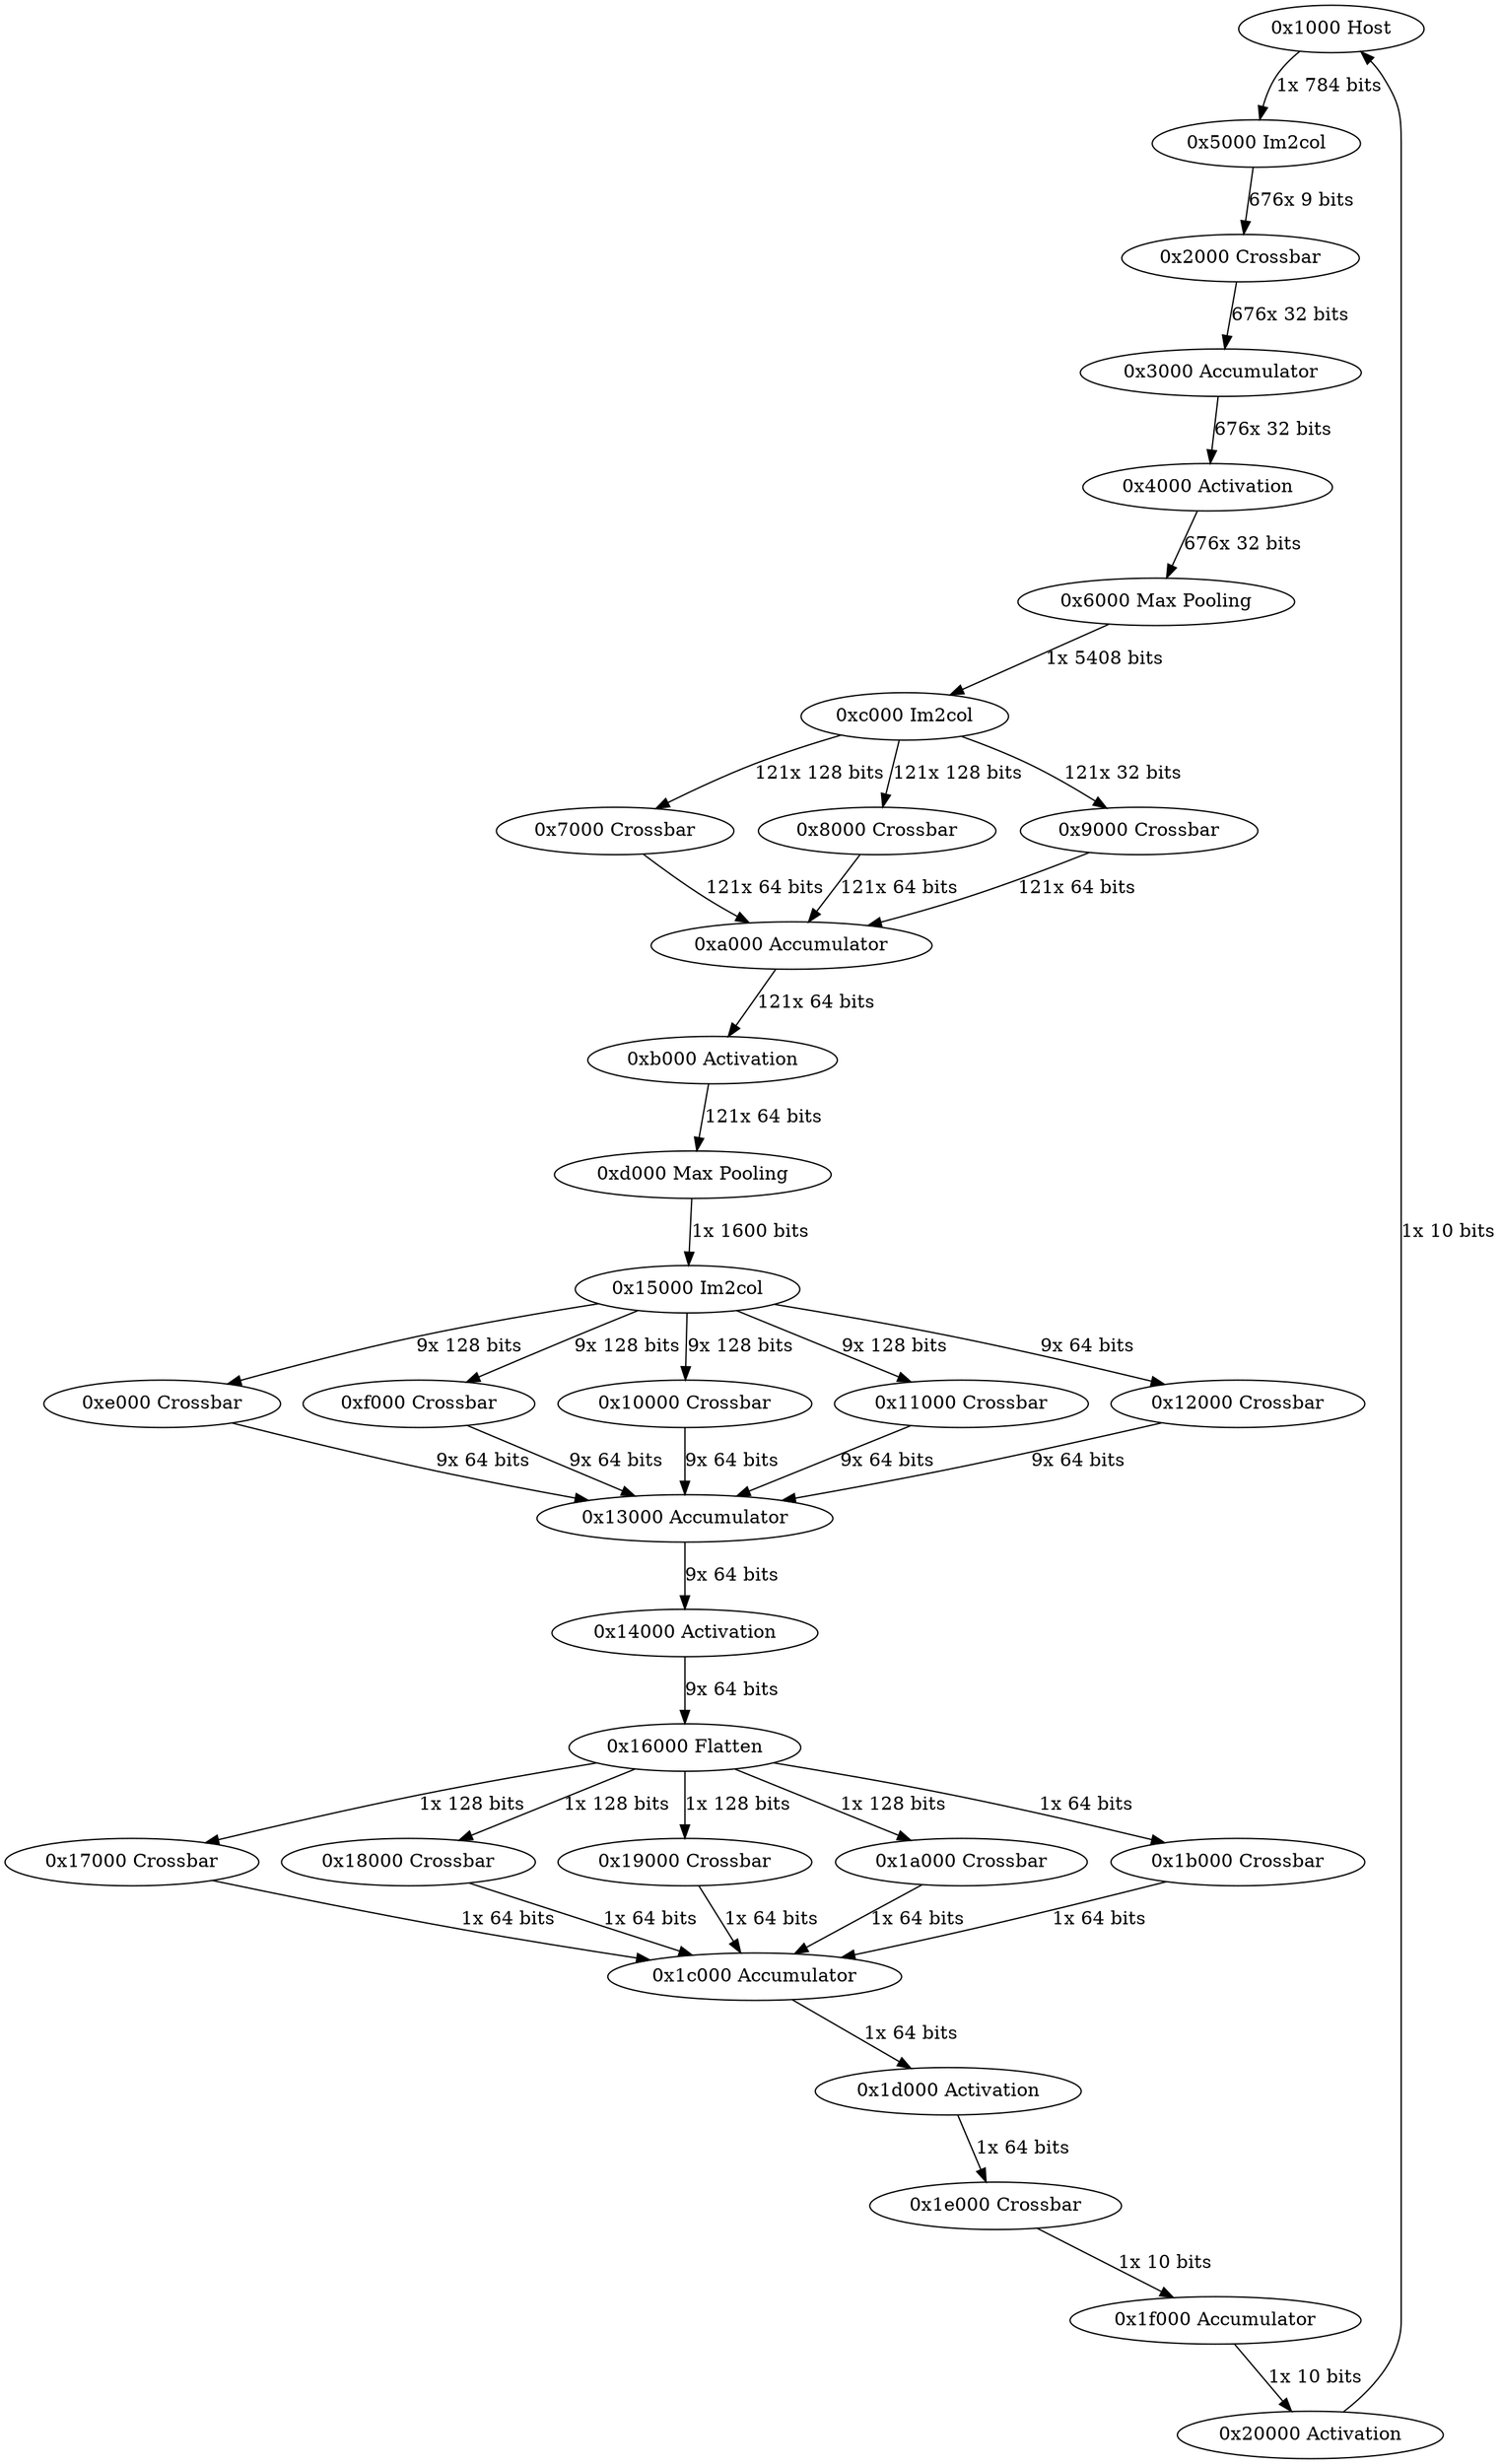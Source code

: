 digraph InterconnectGraph {
  "0x1000 Host" -> "0x5000 Im2col" [label="1x 784 bits"];
  "0x5000 Im2col" -> "0x2000 Crossbar" [label="676x 9 bits"];
  "0x2000 Crossbar" -> "0x3000 Accumulator" [label="676x 32 bits"];
  "0x3000 Accumulator" -> "0x4000 Activation" [label="676x 32 bits"];
  "0x4000 Activation" -> "0x6000 Max Pooling" [label="676x 32 bits"];
  "0x6000 Max Pooling" -> "0xc000 Im2col" [label="1x 5408 bits"];
  "0xc000 Im2col" -> "0x7000 Crossbar" [label="121x 128 bits"];
  "0xc000 Im2col" -> "0x8000 Crossbar" [label="121x 128 bits"];
  "0xc000 Im2col" -> "0x9000 Crossbar" [label="121x 32 bits"];
  "0x7000 Crossbar" -> "0xa000 Accumulator" [label="121x 64 bits"];
  "0x8000 Crossbar" -> "0xa000 Accumulator" [label="121x 64 bits"];
  "0x9000 Crossbar" -> "0xa000 Accumulator" [label="121x 64 bits"];
  "0xa000 Accumulator" -> "0xb000 Activation" [label="121x 64 bits"];
  "0xb000 Activation" -> "0xd000 Max Pooling" [label="121x 64 bits"];
  "0xd000 Max Pooling" -> "0x15000 Im2col" [label="1x 1600 bits"];
  "0x15000 Im2col" -> "0xe000 Crossbar" [label="9x 128 bits"];
  "0x15000 Im2col" -> "0xf000 Crossbar" [label="9x 128 bits"];
  "0x15000 Im2col" -> "0x10000 Crossbar" [label="9x 128 bits"];
  "0x15000 Im2col" -> "0x11000 Crossbar" [label="9x 128 bits"];
  "0x15000 Im2col" -> "0x12000 Crossbar" [label="9x 64 bits"];
  "0xe000 Crossbar" -> "0x13000 Accumulator" [label="9x 64 bits"];
  "0xf000 Crossbar" -> "0x13000 Accumulator" [label="9x 64 bits"];
  "0x10000 Crossbar" -> "0x13000 Accumulator" [label="9x 64 bits"];
  "0x11000 Crossbar" -> "0x13000 Accumulator" [label="9x 64 bits"];
  "0x12000 Crossbar" -> "0x13000 Accumulator" [label="9x 64 bits"];
  "0x13000 Accumulator" -> "0x14000 Activation" [label="9x 64 bits"];
  "0x14000 Activation" -> "0x16000 Flatten" [label="9x 64 bits"];
  "0x16000 Flatten" -> "0x17000 Crossbar" [label="1x 128 bits"];
  "0x16000 Flatten" -> "0x18000 Crossbar" [label="1x 128 bits"];
  "0x16000 Flatten" -> "0x19000 Crossbar" [label="1x 128 bits"];
  "0x16000 Flatten" -> "0x1a000 Crossbar" [label="1x 128 bits"];
  "0x16000 Flatten" -> "0x1b000 Crossbar" [label="1x 64 bits"];
  "0x17000 Crossbar" -> "0x1c000 Accumulator" [label="1x 64 bits"];
  "0x18000 Crossbar" -> "0x1c000 Accumulator" [label="1x 64 bits"];
  "0x19000 Crossbar" -> "0x1c000 Accumulator" [label="1x 64 bits"];
  "0x1a000 Crossbar" -> "0x1c000 Accumulator" [label="1x 64 bits"];
  "0x1b000 Crossbar" -> "0x1c000 Accumulator" [label="1x 64 bits"];
  "0x1c000 Accumulator" -> "0x1d000 Activation" [label="1x 64 bits"];
  "0x1d000 Activation" -> "0x1e000 Crossbar" [label="1x 64 bits"];
  "0x1e000 Crossbar" -> "0x1f000 Accumulator" [label="1x 10 bits"];
  "0x1f000 Accumulator" -> "0x20000 Activation" [label="1x 10 bits"];
  "0x20000 Activation" -> "0x1000 Host" [label="1x 10 bits"];
}

